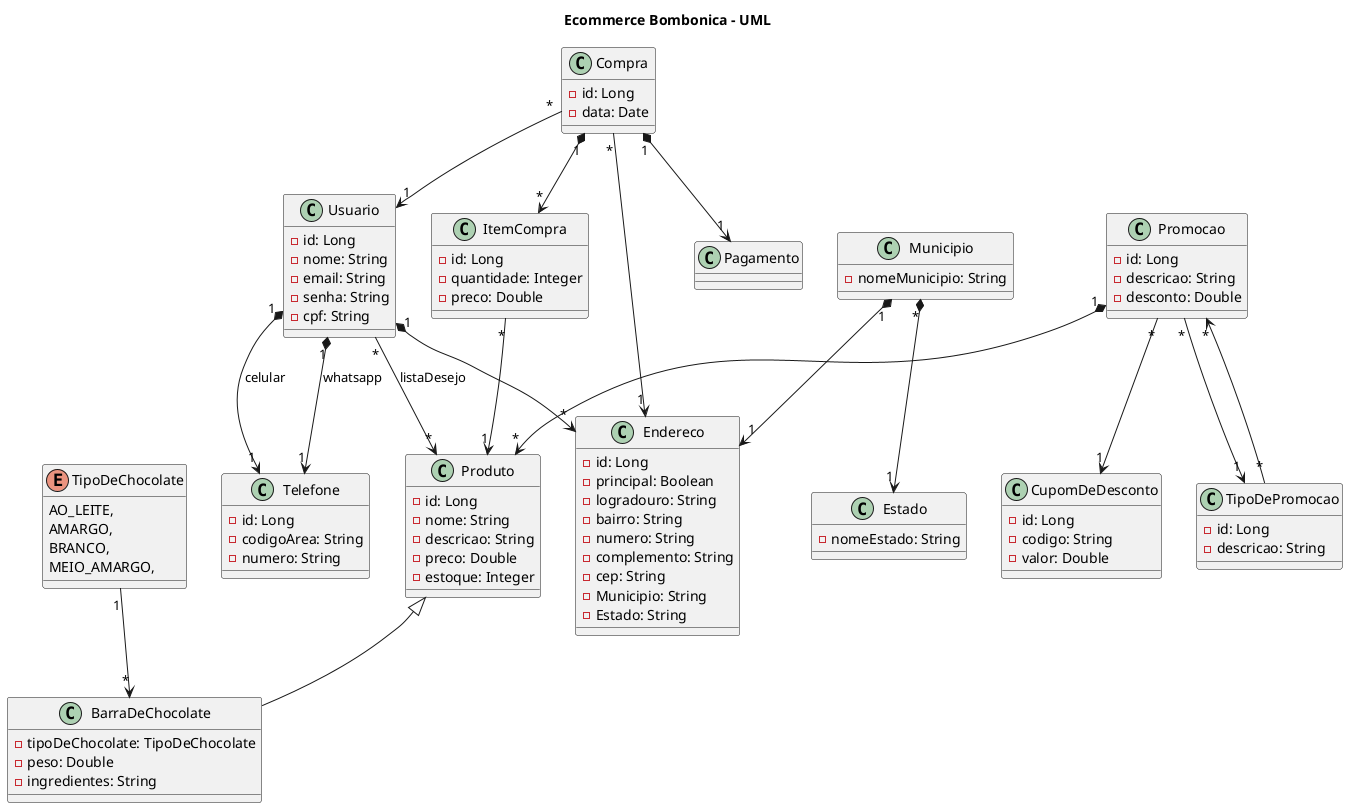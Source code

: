@startuml Bombonica

    title Ecommerce Bombonica - UML

    class Produto {
        - id: Long
        - nome: String
        - descricao: String
        - preco: Double
        - estoque: Integer
    }

    class BarraDeChocolate {
        - tipoDeChocolate: TipoDeChocolate
        - peso: Double
        - ingredientes: String
    }

    enum TipoDeChocolate {
        AO_LEITE,
        AMARGO,
        BRANCO,
        MEIO_AMARGO,
    }

    class Usuario {
        - id: Long
        - nome: String
        - email: String
        - senha: String
        - cpf: String
    }

    class Telefone {
        - id: Long
        - codigoArea: String
        - numero: String
    }

    class Compra {
        - id: Long
        - data: Date
    }

    class ItemCompra {
        - id: Long
        - quantidade: Integer
        - preco: Double
    }

    class Endereco {
        - id: Long
        - principal: Boolean
        - logradouro: String
        - bairro: String
        - numero: String
        - complemento: String
        - cep: String
        - Municipio: String
        - Estado: String 
    }

    class Municipio{
        - nomeMunicipio: String
    }

    class Estado {
        - nomeEstado: String
    }

    class TipoDePromocao {
        - id: Long
        - descricao: String
    }

    class Promocao {
        - id: Long
        - descricao: String
        - desconto: Double
    }

    class CupomDeDesconto {
        - id: Long
        - codigo: String
        - valor: Double
    }

    Produto <|-- BarraDeChocolate

    TipoDeChocolate "1" --> "*" BarraDeChocolate

    Usuario "*" --> "*" Produto: listaDesejo
    Usuario "1" *--> "1" Telefone: celular
    Usuario "1" *--> "1" Telefone: whatsapp
    Usuario "1" *--> "*" Endereco

    Municipio "1" *--> "1" Endereco  
    Municipio "*" *--> "1" Estado

    Compra "1" *--> "*" ItemCompra
    Compra "*" --> "1" Usuario
    Compra "*" --> "1" Endereco
    Compra "1" *--> "1" Pagamento

    ItemCompra "*" --> "1" Produto

    TipoDePromocao "*" --> "*" Promocao
    Promocao "1" *--> "*" Produto
    Promocao "*" --> "1" CupomDeDesconto
    Promocao "*" --> "1" TipoDePromocao

@enduml
